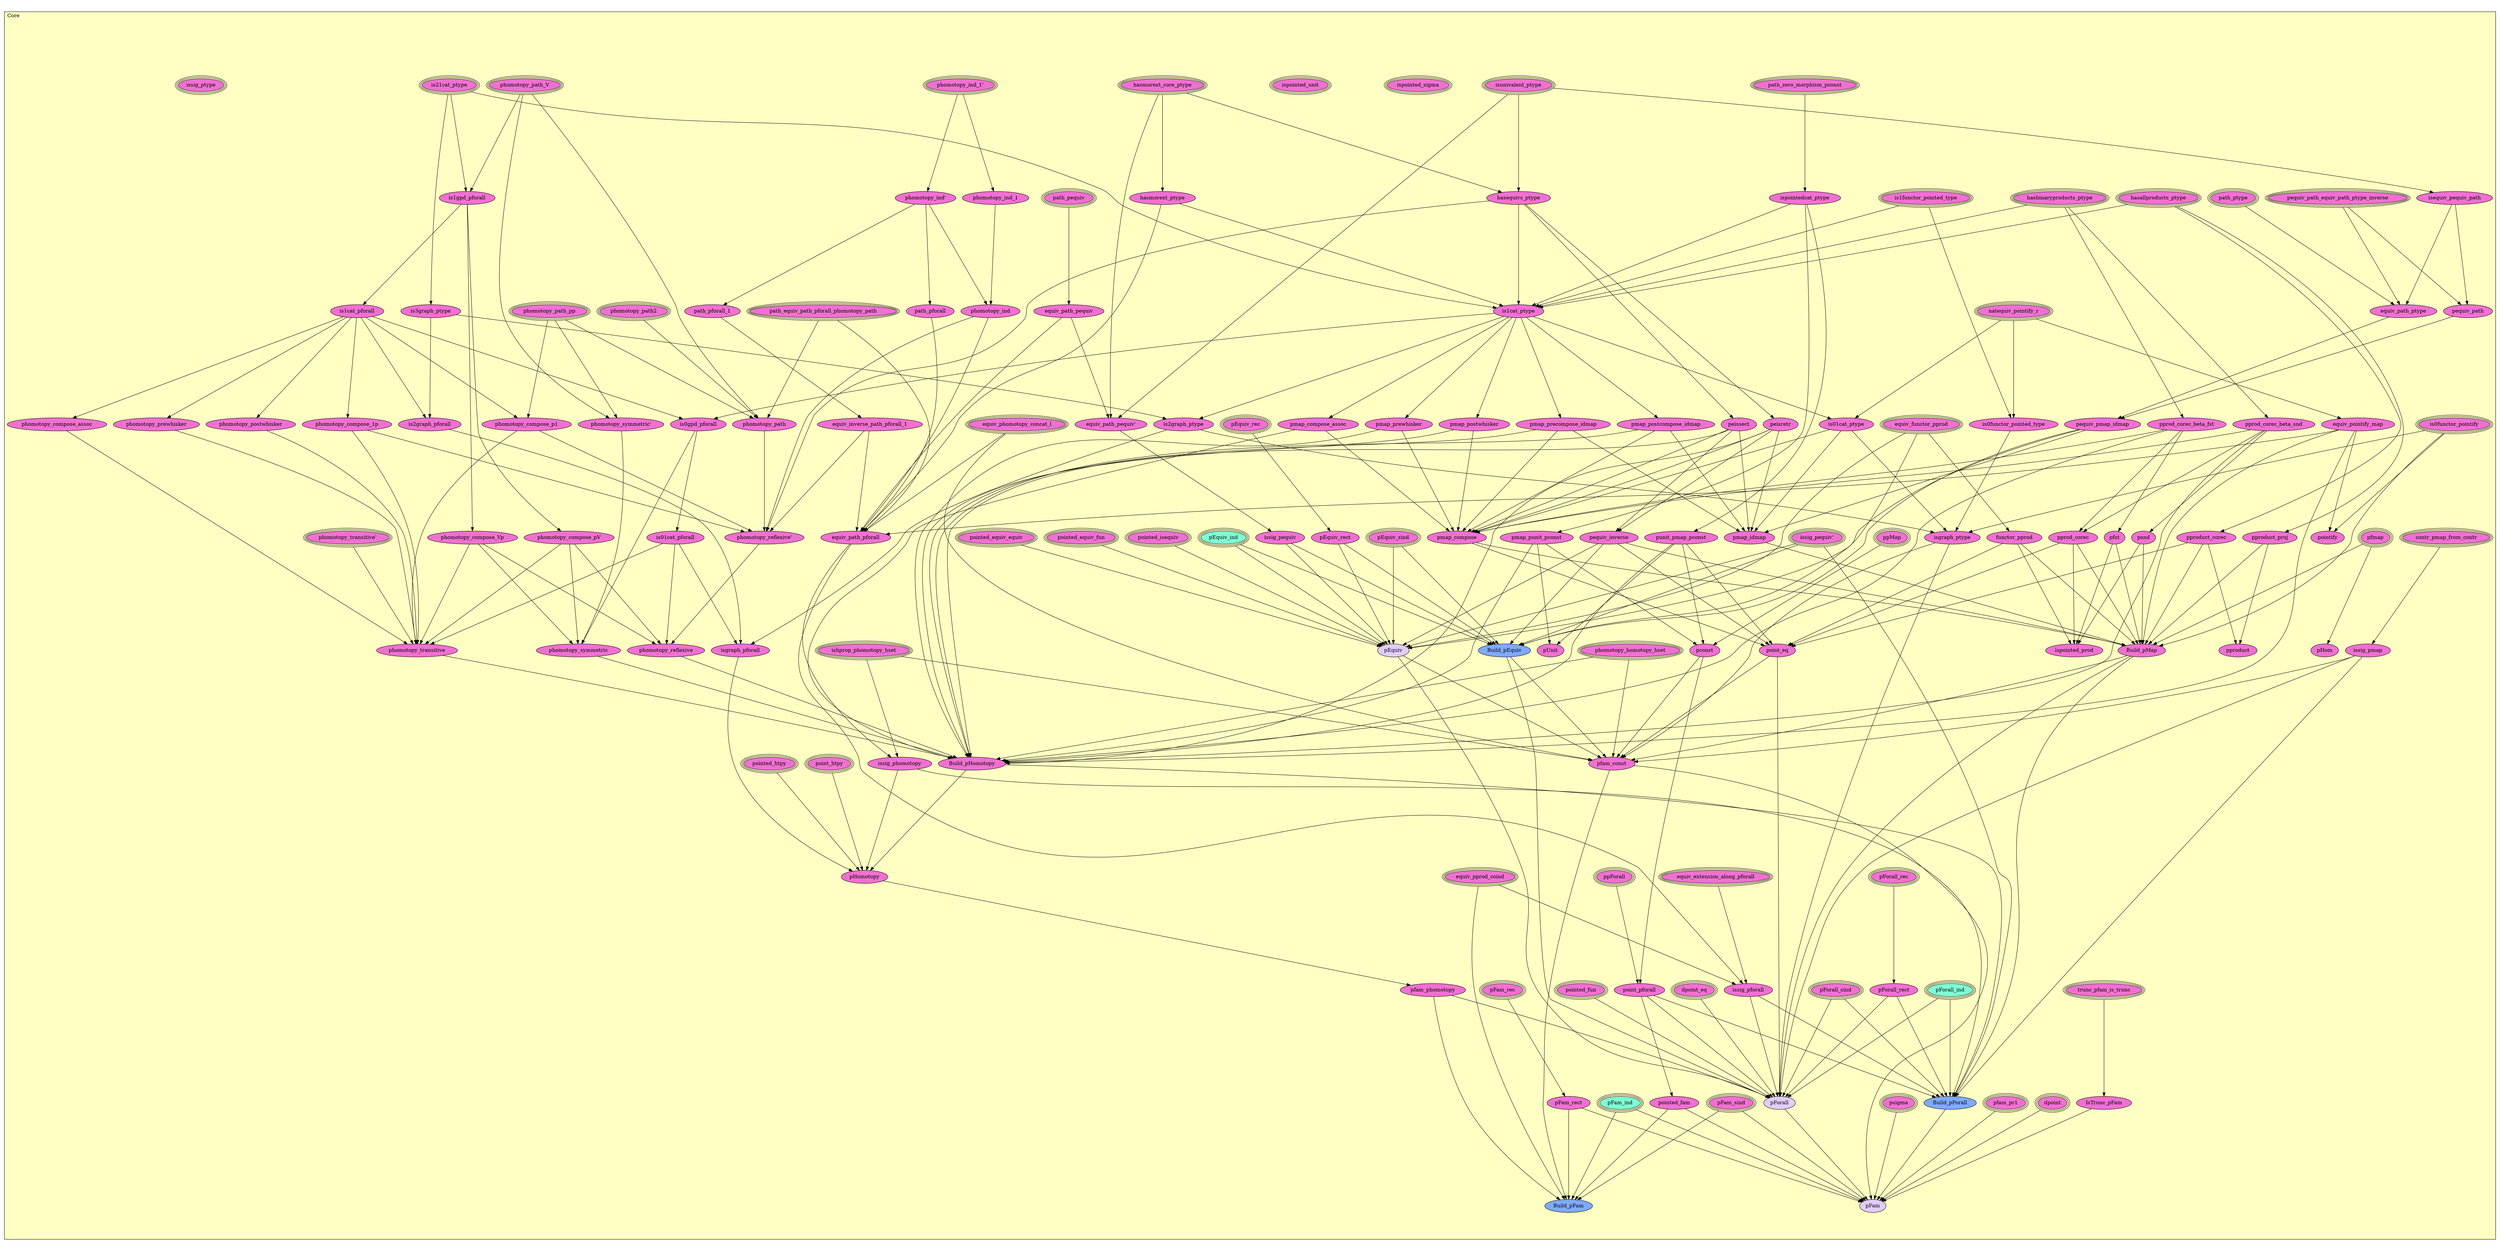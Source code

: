 digraph HoTT_Pointed_Core {
  graph [ratio=0.5]
  node [style=filled]
Core_trunc_pfam_is_trunc [label="trunc_pfam_is_trunc", URL=<Core.html#trunc_pfam_is_trunc>, peripheries=3, fillcolor="#F070D1"] ;
Core_pfmap [label="pfmap", URL=<Core.html#pfmap>, peripheries=3, fillcolor="#F070D1"] ;
Core_IsTrunc_pFam [label="IsTrunc_pFam", URL=<Core.html#IsTrunc_pFam>, fillcolor="#F070D1"] ;
Core_pfam_const [label="pfam_const", URL=<Core.html#pfam_const>, fillcolor="#F070D1"] ;
Core_pHom [label="pHom", URL=<Core.html#pHom>, fillcolor="#F070D1"] ;
Core_natequiv_pointify_r [label="natequiv_pointify_r", URL=<Core.html#natequiv_pointify_r>, peripheries=3, fillcolor="#F070D1"] ;
Core_dpoint [label="dpoint", URL=<Core.html#dpoint>, peripheries=3, fillcolor="#F070D1"] ;
Core_pfam_pr1 [label="pfam_pr1", URL=<Core.html#pfam_pr1>, peripheries=3, fillcolor="#F070D1"] ;
Core_equiv_pointify_map [label="equiv_pointify_map", URL=<Core.html#equiv_pointify_map>, fillcolor="#F070D1"] ;
Core_pFam_sind [label="pFam_sind", URL=<Core.html#pFam_sind>, peripheries=3, fillcolor="#F070D1"] ;
Core_is0functor_pointify [label="is0functor_pointify", URL=<Core.html#is0functor_pointify>, peripheries=3, fillcolor="#F070D1"] ;
Core_pointify [label="pointify", URL=<Core.html#pointify>, fillcolor="#F070D1"] ;
Core_pFam_rec [label="pFam_rec", URL=<Core.html#pFam_rec>, peripheries=3, fillcolor="#F070D1"] ;
Core_pFam_ind [label="pFam_ind", URL=<Core.html#pFam_ind>, peripheries=3, fillcolor="#7FFFD4"] ;
Core_isunivalent_ptype [label="isunivalent_ptype", URL=<Core.html#isunivalent_ptype>, peripheries=3, fillcolor="#F070D1"] ;
Core_pFam_rect [label="pFam_rect", URL=<Core.html#pFam_rect>, fillcolor="#F070D1"] ;
Core_hasmorext_core_ptype [label="hasmorext_core_ptype", URL=<Core.html#hasmorext_core_ptype>, peripheries=3, fillcolor="#F070D1"] ;
Core_Build_pFam [label="Build_pFam", URL=<Core.html#Build_pFam>, fillcolor="#7FAAFF"] ;
Core_hasequivs_ptype [label="hasequivs_ptype", URL=<Core.html#hasequivs_ptype>, fillcolor="#F070D1"] ;
Core_pFam [label="pFam", URL=<Core.html#pFam>, fillcolor="#E2CDFA"] ;
Core_hasmorext_ptype [label="hasmorext_ptype", URL=<Core.html#hasmorext_ptype>, fillcolor="#F070D1"] ;
Core_ispointed_prod [label="ispointed_prod", URL=<Core.html#ispointed_prod>, fillcolor="#F070D1"] ;
Core_equiv_phomotopy_concat_l [label="equiv_phomotopy_concat_l", URL=<Core.html#equiv_phomotopy_concat_l>, peripheries=3, fillcolor="#F070D1"] ;
Core_path_pequiv [label="path_pequiv", URL=<Core.html#path_pequiv>, peripheries=3, fillcolor="#F070D1"] ;
Core_ispointed_sigma [label="ispointed_sigma", URL=<Core.html#ispointed_sigma>, peripheries=3, fillcolor="#F070D1"] ;
Core_pUnit [label="pUnit", URL=<Core.html#pUnit>, fillcolor="#F070D1"] ;
Core_equiv_path_pequiv [label="equiv_path_pequiv", URL=<Core.html#equiv_path_pequiv>, fillcolor="#F070D1"] ;
Core_ispointed_unit [label="ispointed_unit", URL=<Core.html#ispointed_unit>, peripheries=3, fillcolor="#F070D1"] ;
Core_equiv_path_pequiv_ [label="equiv_path_pequiv'", URL=<Core.html#equiv_path_pequiv'>, fillcolor="#F070D1"] ;
Core_isequiv_pequiv_path [label="isequiv_pequiv_path", URL=<Core.html#isequiv_pequiv_path>, fillcolor="#F070D1"] ;
Core_pequiv_path_equiv_path_ptype_inverse [label="pequiv_path_equiv_path_ptype_inverse", URL=<Core.html#pequiv_path_equiv_path_ptype_inverse>, peripheries=3, fillcolor="#F070D1"] ;
Core_pequiv_path [label="pequiv_path", URL=<Core.html#pequiv_path>, fillcolor="#F070D1"] ;
Core_path_ptype [label="path_ptype", URL=<Core.html#path_ptype>, peripheries=3, fillcolor="#F070D1"] ;
Core_equiv_path_ptype [label="equiv_path_ptype", URL=<Core.html#equiv_path_ptype>, fillcolor="#F070D1"] ;
Core_peisretr [label="peisretr", URL=<Core.html#peisretr>, fillcolor="#F070D1"] ;
Core_peissect [label="peissect", URL=<Core.html#peissect>, fillcolor="#F070D1"] ;
Core_pequiv_inverse [label="pequiv_inverse", URL=<Core.html#pequiv_inverse>, fillcolor="#F070D1"] ;
Core_ishprop_phomotopy_hset [label="ishprop_phomotopy_hset", URL=<Core.html#ishprop_phomotopy_hset>, peripheries=3, fillcolor="#F070D1"] ;
Core_phomotopy_homotopy_hset [label="phomotopy_homotopy_hset", URL=<Core.html#phomotopy_homotopy_hset>, peripheries=3, fillcolor="#F070D1"] ;
Core_phomotopy_ind_1_ [label="phomotopy_ind_1'", URL=<Core.html#phomotopy_ind_1'>, peripheries=3, fillcolor="#F070D1"] ;
Core_phomotopy_ind_1 [label="phomotopy_ind_1", URL=<Core.html#phomotopy_ind_1>, fillcolor="#F070D1"] ;
Core_phomotopy_ind_ [label="phomotopy_ind'", URL=<Core.html#phomotopy_ind'>, fillcolor="#F070D1"] ;
Core_phomotopy_ind [label="phomotopy_ind", URL=<Core.html#phomotopy_ind>, fillcolor="#F070D1"] ;
Core_phomotopy_path_V [label="phomotopy_path_V", URL=<Core.html#phomotopy_path_V>, peripheries=3, fillcolor="#F070D1"] ;
Core_phomotopy_path2 [label="phomotopy_path2", URL=<Core.html#phomotopy_path2>, peripheries=3, fillcolor="#F070D1"] ;
Core_phomotopy_path_pp [label="phomotopy_path_pp", URL=<Core.html#phomotopy_path_pp>, peripheries=3, fillcolor="#F070D1"] ;
Core_path_equiv_path_pforall_phomotopy_path [label="path_equiv_path_pforall_phomotopy_path", URL=<Core.html#path_equiv_path_pforall_phomotopy_path>, peripheries=3, fillcolor="#F070D1"] ;
Core_phomotopy_path [label="phomotopy_path", URL=<Core.html#phomotopy_path>, fillcolor="#F070D1"] ;
Core_path_pforall_1 [label="path_pforall_1", URL=<Core.html#path_pforall_1>, fillcolor="#F070D1"] ;
Core_equiv_inverse_path_pforall_1 [label="equiv_inverse_path_pforall_1", URL=<Core.html#equiv_inverse_path_pforall_1>, fillcolor="#F070D1"] ;
Core_path_pforall [label="path_pforall", URL=<Core.html#path_pforall>, fillcolor="#F070D1"] ;
Core_equiv_path_pforall [label="equiv_path_pforall", URL=<Core.html#equiv_path_pforall>, fillcolor="#F070D1"] ;
Core_hasallproducts_ptype [label="hasallproducts_ptype", URL=<Core.html#hasallproducts_ptype>, peripheries=3, fillcolor="#F070D1"] ;
Core_hasbinaryproducts_ptype [label="hasbinaryproducts_ptype", URL=<Core.html#hasbinaryproducts_ptype>, peripheries=3, fillcolor="#F070D1"] ;
Core_is1functor_pointed_type [label="is1functor_pointed_type", URL=<Core.html#is1functor_pointed_type>, peripheries=3, fillcolor="#F070D1"] ;
Core_is0functor_pointed_type [label="is0functor_pointed_type", URL=<Core.html#is0functor_pointed_type>, fillcolor="#F070D1"] ;
Core_is21cat_ptype [label="is21cat_ptype", URL=<Core.html#is21cat_ptype>, peripheries=3, fillcolor="#F070D1"] ;
Core_is3graph_ptype [label="is3graph_ptype", URL=<Core.html#is3graph_ptype>, fillcolor="#F070D1"] ;
Core_is1gpd_pforall [label="is1gpd_pforall", URL=<Core.html#is1gpd_pforall>, fillcolor="#F070D1"] ;
Core_is1cat_pforall [label="is1cat_pforall", URL=<Core.html#is1cat_pforall>, fillcolor="#F070D1"] ;
Core_path_zero_morphism_pconst [label="path_zero_morphism_pconst", URL=<Core.html#path_zero_morphism_pconst>, peripheries=3, fillcolor="#F070D1"] ;
Core_ispointedcat_ptype [label="ispointedcat_ptype", URL=<Core.html#ispointedcat_ptype>, fillcolor="#F070D1"] ;
Core_is1cat_ptype [label="is1cat_ptype", URL=<Core.html#is1cat_ptype>, fillcolor="#F070D1"] ;
Core_is0gpd_pforall [label="is0gpd_pforall", URL=<Core.html#is0gpd_pforall>, fillcolor="#F070D1"] ;
Core_is2graph_pforall [label="is2graph_pforall", URL=<Core.html#is2graph_pforall>, fillcolor="#F070D1"] ;
Core_is2graph_ptype [label="is2graph_ptype", URL=<Core.html#is2graph_ptype>, fillcolor="#F070D1"] ;
Core_is01cat_pforall [label="is01cat_pforall", URL=<Core.html#is01cat_pforall>, fillcolor="#F070D1"] ;
Core_is01cat_ptype [label="is01cat_ptype", URL=<Core.html#is01cat_ptype>, fillcolor="#F070D1"] ;
Core_isgraph_pforall [label="isgraph_pforall", URL=<Core.html#isgraph_pforall>, fillcolor="#F070D1"] ;
Core_isgraph_ptype [label="isgraph_ptype", URL=<Core.html#isgraph_ptype>, fillcolor="#F070D1"] ;
Core_contr_pmap_from_contr [label="contr_pmap_from_contr", URL=<Core.html#contr_pmap_from_contr>, peripheries=3, fillcolor="#F070D1"] ;
Core_punit_pmap_pconst [label="punit_pmap_pconst", URL=<Core.html#punit_pmap_pconst>, fillcolor="#F070D1"] ;
Core_pmap_punit_pconst [label="pmap_punit_pconst", URL=<Core.html#pmap_punit_pconst>, fillcolor="#F070D1"] ;
Core_ppMap [label="ppMap", URL=<Core.html#ppMap>, peripheries=3, fillcolor="#F070D1"] ;
Core_pconst [label="pconst", URL=<Core.html#pconst>, fillcolor="#F070D1"] ;
Core_ppForall [label="ppForall", URL=<Core.html#ppForall>, peripheries=3, fillcolor="#F070D1"] ;
Core_point_pforall [label="point_pforall", URL=<Core.html#point_pforall>, fillcolor="#F070D1"] ;
Core_pointed_fam [label="pointed_fam", URL=<Core.html#pointed_fam>, fillcolor="#F070D1"] ;
Core_phomotopy_compose_Vp [label="phomotopy_compose_Vp", URL=<Core.html#phomotopy_compose_Vp>, fillcolor="#F070D1"] ;
Core_phomotopy_compose_pV [label="phomotopy_compose_pV", URL=<Core.html#phomotopy_compose_pV>, fillcolor="#F070D1"] ;
Core_phomotopy_compose_1p [label="phomotopy_compose_1p", URL=<Core.html#phomotopy_compose_1p>, fillcolor="#F070D1"] ;
Core_phomotopy_compose_p1 [label="phomotopy_compose_p1", URL=<Core.html#phomotopy_compose_p1>, fillcolor="#F070D1"] ;
Core_phomotopy_compose_assoc [label="phomotopy_compose_assoc", URL=<Core.html#phomotopy_compose_assoc>, fillcolor="#F070D1"] ;
Core_phomotopy_prewhisker [label="phomotopy_prewhisker", URL=<Core.html#phomotopy_prewhisker>, fillcolor="#F070D1"] ;
Core_phomotopy_postwhisker [label="phomotopy_postwhisker", URL=<Core.html#phomotopy_postwhisker>, fillcolor="#F070D1"] ;
Core_pmap_postcompose_idmap [label="pmap_postcompose_idmap", URL=<Core.html#pmap_postcompose_idmap>, fillcolor="#F070D1"] ;
Core_pmap_precompose_idmap [label="pmap_precompose_idmap", URL=<Core.html#pmap_precompose_idmap>, fillcolor="#F070D1"] ;
Core_pmap_compose_assoc [label="pmap_compose_assoc", URL=<Core.html#pmap_compose_assoc>, fillcolor="#F070D1"] ;
Core_pmap_prewhisker [label="pmap_prewhisker", URL=<Core.html#pmap_prewhisker>, fillcolor="#F070D1"] ;
Core_pmap_postwhisker [label="pmap_postwhisker", URL=<Core.html#pmap_postwhisker>, fillcolor="#F070D1"] ;
Core_phomotopy_transitive_ [label="phomotopy_transitive'", URL=<Core.html#phomotopy_transitive'>, peripheries=3, fillcolor="#F070D1"] ;
Core_phomotopy_transitive [label="phomotopy_transitive", URL=<Core.html#phomotopy_transitive>, fillcolor="#F070D1"] ;
Core_phomotopy_symmetric_ [label="phomotopy_symmetric'", URL=<Core.html#phomotopy_symmetric'>, fillcolor="#F070D1"] ;
Core_phomotopy_symmetric [label="phomotopy_symmetric", URL=<Core.html#phomotopy_symmetric>, fillcolor="#F070D1"] ;
Core_phomotopy_reflexive_ [label="phomotopy_reflexive'", URL=<Core.html#phomotopy_reflexive'>, fillcolor="#F070D1"] ;
Core_phomotopy_reflexive [label="phomotopy_reflexive", URL=<Core.html#phomotopy_reflexive>, fillcolor="#F070D1"] ;
Core_equiv_functor_pprod [label="equiv_functor_pprod", URL=<Core.html#equiv_functor_pprod>, peripheries=3, fillcolor="#F070D1"] ;
Core_functor_pprod [label="functor_pprod", URL=<Core.html#functor_pprod>, fillcolor="#F070D1"] ;
Core_equiv_pprod_coind [label="equiv_pprod_coind", URL=<Core.html#equiv_pprod_coind>, peripheries=3, fillcolor="#F070D1"] ;
Core_equiv_extension_along_pforall [label="equiv_extension_along_pforall", URL=<Core.html#equiv_extension_along_pforall>, peripheries=3, fillcolor="#F070D1"] ;
Core_issig_pequiv_ [label="issig_pequiv'", URL=<Core.html#issig_pequiv'>, peripheries=3, fillcolor="#F070D1"] ;
Core_issig_pequiv [label="issig_pequiv", URL=<Core.html#issig_pequiv>, fillcolor="#F070D1"] ;
Core_issig_phomotopy [label="issig_phomotopy", URL=<Core.html#issig_phomotopy>, fillcolor="#F070D1"] ;
Core_issig_pmap [label="issig_pmap", URL=<Core.html#issig_pmap>, fillcolor="#F070D1"] ;
Core_issig_pforall [label="issig_pforall", URL=<Core.html#issig_pforall>, fillcolor="#F070D1"] ;
Core_issig_ptype [label="issig_ptype", URL=<Core.html#issig_ptype>, peripheries=3, fillcolor="#F070D1"] ;
Core_pprod_corec_beta_snd [label="pprod_corec_beta_snd", URL=<Core.html#pprod_corec_beta_snd>, fillcolor="#F070D1"] ;
Core_pprod_corec_beta_fst [label="pprod_corec_beta_fst", URL=<Core.html#pprod_corec_beta_fst>, fillcolor="#F070D1"] ;
Core_pprod_corec [label="pprod_corec", URL=<Core.html#pprod_corec>, fillcolor="#F070D1"] ;
Core_psnd [label="psnd", URL=<Core.html#psnd>, fillcolor="#F070D1"] ;
Core_pfst [label="pfst", URL=<Core.html#pfst>, fillcolor="#F070D1"] ;
Core_pproduct_proj [label="pproduct_proj", URL=<Core.html#pproduct_proj>, fillcolor="#F070D1"] ;
Core_pproduct_corec [label="pproduct_corec", URL=<Core.html#pproduct_corec>, fillcolor="#F070D1"] ;
Core_pproduct [label="pproduct", URL=<Core.html#pproduct>, fillcolor="#F070D1"] ;
Core_psigma [label="psigma", URL=<Core.html#psigma>, peripheries=3, fillcolor="#F070D1"] ;
Core_pequiv_pmap_idmap [label="pequiv_pmap_idmap", URL=<Core.html#pequiv_pmap_idmap>, fillcolor="#F070D1"] ;
Core_pointed_equiv_equiv [label="pointed_equiv_equiv", URL=<Core.html#pointed_equiv_equiv>, peripheries=3, fillcolor="#F070D1"] ;
Core_pointed_isequiv [label="pointed_isequiv", URL=<Core.html#pointed_isequiv>, peripheries=3, fillcolor="#F070D1"] ;
Core_pointed_equiv_fun [label="pointed_equiv_fun", URL=<Core.html#pointed_equiv_fun>, peripheries=3, fillcolor="#F070D1"] ;
Core_pEquiv_sind [label="pEquiv_sind", URL=<Core.html#pEquiv_sind>, peripheries=3, fillcolor="#F070D1"] ;
Core_pEquiv_rec [label="pEquiv_rec", URL=<Core.html#pEquiv_rec>, peripheries=3, fillcolor="#F070D1"] ;
Core_pEquiv_ind [label="pEquiv_ind", URL=<Core.html#pEquiv_ind>, peripheries=3, fillcolor="#7FFFD4"] ;
Core_pEquiv_rect [label="pEquiv_rect", URL=<Core.html#pEquiv_rect>, fillcolor="#F070D1"] ;
Core_Build_pEquiv [label="Build_pEquiv", URL=<Core.html#Build_pEquiv>, fillcolor="#7FAAFF"] ;
Core_pEquiv [label="pEquiv", URL=<Core.html#pEquiv>, fillcolor="#E2CDFA"] ;
Core_point_htpy [label="point_htpy", URL=<Core.html#point_htpy>, peripheries=3, fillcolor="#F070D1"] ;
Core_pointed_htpy [label="pointed_htpy", URL=<Core.html#pointed_htpy>, peripheries=3, fillcolor="#F070D1"] ;
Core_Build_pHomotopy [label="Build_pHomotopy", URL=<Core.html#Build_pHomotopy>, fillcolor="#F070D1"] ;
Core_pHomotopy [label="pHomotopy", URL=<Core.html#pHomotopy>, fillcolor="#F070D1"] ;
Core_pfam_phomotopy [label="pfam_phomotopy", URL=<Core.html#pfam_phomotopy>, fillcolor="#F070D1"] ;
Core_pmap_compose [label="pmap_compose", URL=<Core.html#pmap_compose>, fillcolor="#F070D1"] ;
Core_pmap_idmap [label="pmap_idmap", URL=<Core.html#pmap_idmap>, fillcolor="#F070D1"] ;
Core_point_eq [label="point_eq", URL=<Core.html#point_eq>, fillcolor="#F070D1"] ;
Core_Build_pMap [label="Build_pMap", URL=<Core.html#Build_pMap>, fillcolor="#F070D1"] ;
Core_dpoint_eq [label="dpoint_eq", URL=<Core.html#dpoint_eq>, peripheries=3, fillcolor="#F070D1"] ;
Core_pointed_fun [label="pointed_fun", URL=<Core.html#pointed_fun>, peripheries=3, fillcolor="#F070D1"] ;
Core_pForall_sind [label="pForall_sind", URL=<Core.html#pForall_sind>, peripheries=3, fillcolor="#F070D1"] ;
Core_pForall_rec [label="pForall_rec", URL=<Core.html#pForall_rec>, peripheries=3, fillcolor="#F070D1"] ;
Core_pForall_ind [label="pForall_ind", URL=<Core.html#pForall_ind>, peripheries=3, fillcolor="#7FFFD4"] ;
Core_pForall_rect [label="pForall_rect", URL=<Core.html#pForall_rect>, fillcolor="#F070D1"] ;
Core_Build_pForall [label="Build_pForall", URL=<Core.html#Build_pForall>, fillcolor="#7FAAFF"] ;
Core_pForall [label="pForall", URL=<Core.html#pForall>, fillcolor="#E2CDFA"] ;
  Core_trunc_pfam_is_trunc -> Core_IsTrunc_pFam [] ;
  Core_pfmap -> Core_pHom [] ;
  Core_pfmap -> Core_Build_pMap [] ;
  Core_IsTrunc_pFam -> Core_pFam [] ;
  Core_pfam_const -> Core_Build_pFam [] ;
  Core_pfam_const -> Core_pFam [] ;
  Core_natequiv_pointify_r -> Core_equiv_pointify_map [] ;
  Core_natequiv_pointify_r -> Core_is0functor_pointed_type [] ;
  Core_natequiv_pointify_r -> Core_is01cat_ptype [] ;
  Core_dpoint -> Core_pFam [] ;
  Core_pfam_pr1 -> Core_pFam [] ;
  Core_equiv_pointify_map -> Core_pointify [] ;
  Core_equiv_pointify_map -> Core_equiv_path_pforall [] ;
  Core_equiv_pointify_map -> Core_Build_pHomotopy [] ;
  Core_equiv_pointify_map -> Core_Build_pMap [] ;
  Core_pFam_sind -> Core_Build_pFam [] ;
  Core_pFam_sind -> Core_pFam [] ;
  Core_is0functor_pointify -> Core_pointify [] ;
  Core_is0functor_pointify -> Core_isgraph_ptype [] ;
  Core_is0functor_pointify -> Core_Build_pMap [] ;
  Core_pFam_rec -> Core_pFam_rect [] ;
  Core_pFam_ind -> Core_Build_pFam [] ;
  Core_pFam_ind -> Core_pFam [] ;
  Core_isunivalent_ptype -> Core_hasequivs_ptype [] ;
  Core_isunivalent_ptype -> Core_equiv_path_pequiv_ [] ;
  Core_isunivalent_ptype -> Core_isequiv_pequiv_path [] ;
  Core_pFam_rect -> Core_Build_pFam [] ;
  Core_pFam_rect -> Core_pFam [] ;
  Core_hasmorext_core_ptype -> Core_hasequivs_ptype [] ;
  Core_hasmorext_core_ptype -> Core_hasmorext_ptype [] ;
  Core_hasmorext_core_ptype -> Core_equiv_path_pequiv_ [] ;
  Core_hasequivs_ptype -> Core_peisretr [] ;
  Core_hasequivs_ptype -> Core_peissect [] ;
  Core_hasequivs_ptype -> Core_is1cat_ptype [] ;
  Core_hasequivs_ptype -> Core_phomotopy_reflexive_ [] ;
  Core_hasmorext_ptype -> Core_equiv_path_pforall [] ;
  Core_hasmorext_ptype -> Core_is1cat_ptype [] ;
  Core_equiv_phomotopy_concat_l -> Core_equiv_path_pforall [] ;
  Core_equiv_phomotopy_concat_l -> Core_pfam_const [] ;
  Core_path_pequiv -> Core_equiv_path_pequiv [] ;
  Core_equiv_path_pequiv -> Core_equiv_path_pequiv_ [] ;
  Core_equiv_path_pequiv -> Core_equiv_path_pforall [] ;
  Core_equiv_path_pequiv_ -> Core_issig_pequiv [] ;
  Core_isequiv_pequiv_path -> Core_pequiv_path [] ;
  Core_isequiv_pequiv_path -> Core_equiv_path_ptype [] ;
  Core_pequiv_path_equiv_path_ptype_inverse -> Core_pequiv_path [] ;
  Core_pequiv_path_equiv_path_ptype_inverse -> Core_equiv_path_ptype [] ;
  Core_pequiv_path -> Core_pequiv_pmap_idmap [] ;
  Core_path_ptype -> Core_equiv_path_ptype [] ;
  Core_equiv_path_ptype -> Core_pequiv_pmap_idmap [] ;
  Core_peisretr -> Core_pequiv_inverse [] ;
  Core_peisretr -> Core_Build_pHomotopy [] ;
  Core_peisretr -> Core_pmap_compose [] ;
  Core_peisretr -> Core_pmap_idmap [] ;
  Core_peissect -> Core_pequiv_inverse [] ;
  Core_peissect -> Core_Build_pHomotopy [] ;
  Core_peissect -> Core_pmap_compose [] ;
  Core_peissect -> Core_pmap_idmap [] ;
  Core_pequiv_inverse -> Core_Build_pEquiv [] ;
  Core_pequiv_inverse -> Core_pEquiv [] ;
  Core_pequiv_inverse -> Core_point_eq [] ;
  Core_pequiv_inverse -> Core_Build_pMap [] ;
  Core_ishprop_phomotopy_hset -> Core_issig_phomotopy [] ;
  Core_ishprop_phomotopy_hset -> Core_pfam_const [] ;
  Core_phomotopy_homotopy_hset -> Core_Build_pHomotopy [] ;
  Core_phomotopy_homotopy_hset -> Core_pfam_const [] ;
  Core_phomotopy_ind_1_ -> Core_phomotopy_ind_1 [] ;
  Core_phomotopy_ind_1_ -> Core_phomotopy_ind_ [] ;
  Core_phomotopy_ind_1 -> Core_phomotopy_ind [] ;
  Core_phomotopy_ind_ -> Core_phomotopy_ind [] ;
  Core_phomotopy_ind_ -> Core_path_pforall_1 [] ;
  Core_phomotopy_ind_ -> Core_path_pforall [] ;
  Core_phomotopy_ind -> Core_equiv_path_pforall [] ;
  Core_phomotopy_ind -> Core_phomotopy_reflexive_ [] ;
  Core_phomotopy_path_V -> Core_phomotopy_path [] ;
  Core_phomotopy_path_V -> Core_is1gpd_pforall [] ;
  Core_phomotopy_path_V -> Core_phomotopy_symmetric_ [] ;
  Core_phomotopy_path2 -> Core_phomotopy_path [] ;
  Core_phomotopy_path_pp -> Core_phomotopy_path [] ;
  Core_phomotopy_path_pp -> Core_phomotopy_compose_p1 [] ;
  Core_phomotopy_path_pp -> Core_phomotopy_symmetric_ [] ;
  Core_path_equiv_path_pforall_phomotopy_path -> Core_phomotopy_path [] ;
  Core_path_equiv_path_pforall_phomotopy_path -> Core_equiv_path_pforall [] ;
  Core_phomotopy_path -> Core_phomotopy_reflexive_ [] ;
  Core_path_pforall_1 -> Core_equiv_inverse_path_pforall_1 [] ;
  Core_equiv_inverse_path_pforall_1 -> Core_equiv_path_pforall [] ;
  Core_equiv_inverse_path_pforall_1 -> Core_phomotopy_reflexive_ [] ;
  Core_path_pforall -> Core_equiv_path_pforall [] ;
  Core_equiv_path_pforall -> Core_issig_phomotopy [] ;
  Core_equiv_path_pforall -> Core_issig_pforall [] ;
  Core_hasallproducts_ptype -> Core_is1cat_ptype [] ;
  Core_hasallproducts_ptype -> Core_pproduct_proj [] ;
  Core_hasallproducts_ptype -> Core_pproduct_corec [] ;
  Core_hasbinaryproducts_ptype -> Core_is1cat_ptype [] ;
  Core_hasbinaryproducts_ptype -> Core_pprod_corec_beta_snd [] ;
  Core_hasbinaryproducts_ptype -> Core_pprod_corec_beta_fst [] ;
  Core_is1functor_pointed_type -> Core_is0functor_pointed_type [] ;
  Core_is1functor_pointed_type -> Core_is1cat_ptype [] ;
  Core_is0functor_pointed_type -> Core_isgraph_ptype [] ;
  Core_is21cat_ptype -> Core_is3graph_ptype [] ;
  Core_is21cat_ptype -> Core_is1gpd_pforall [] ;
  Core_is21cat_ptype -> Core_is1cat_ptype [] ;
  Core_is3graph_ptype -> Core_is2graph_pforall [] ;
  Core_is3graph_ptype -> Core_is2graph_ptype [] ;
  Core_is1gpd_pforall -> Core_is1cat_pforall [] ;
  Core_is1gpd_pforall -> Core_phomotopy_compose_Vp [] ;
  Core_is1gpd_pforall -> Core_phomotopy_compose_pV [] ;
  Core_is1cat_pforall -> Core_is0gpd_pforall [] ;
  Core_is1cat_pforall -> Core_is2graph_pforall [] ;
  Core_is1cat_pforall -> Core_phomotopy_compose_1p [] ;
  Core_is1cat_pforall -> Core_phomotopy_compose_p1 [] ;
  Core_is1cat_pforall -> Core_phomotopy_compose_assoc [] ;
  Core_is1cat_pforall -> Core_phomotopy_prewhisker [] ;
  Core_is1cat_pforall -> Core_phomotopy_postwhisker [] ;
  Core_path_zero_morphism_pconst -> Core_ispointedcat_ptype [] ;
  Core_ispointedcat_ptype -> Core_is1cat_ptype [] ;
  Core_ispointedcat_ptype -> Core_punit_pmap_pconst [] ;
  Core_ispointedcat_ptype -> Core_pmap_punit_pconst [] ;
  Core_is1cat_ptype -> Core_is0gpd_pforall [] ;
  Core_is1cat_ptype -> Core_is2graph_ptype [] ;
  Core_is1cat_ptype -> Core_is01cat_ptype [] ;
  Core_is1cat_ptype -> Core_pmap_postcompose_idmap [] ;
  Core_is1cat_ptype -> Core_pmap_precompose_idmap [] ;
  Core_is1cat_ptype -> Core_pmap_compose_assoc [] ;
  Core_is1cat_ptype -> Core_pmap_prewhisker [] ;
  Core_is1cat_ptype -> Core_pmap_postwhisker [] ;
  Core_is0gpd_pforall -> Core_is01cat_pforall [] ;
  Core_is0gpd_pforall -> Core_phomotopy_symmetric [] ;
  Core_is2graph_pforall -> Core_isgraph_pforall [] ;
  Core_is2graph_ptype -> Core_isgraph_pforall [] ;
  Core_is2graph_ptype -> Core_isgraph_ptype [] ;
  Core_is01cat_pforall -> Core_isgraph_pforall [] ;
  Core_is01cat_pforall -> Core_phomotopy_transitive [] ;
  Core_is01cat_pforall -> Core_phomotopy_reflexive [] ;
  Core_is01cat_ptype -> Core_isgraph_ptype [] ;
  Core_is01cat_ptype -> Core_pmap_compose [] ;
  Core_is01cat_ptype -> Core_pmap_idmap [] ;
  Core_isgraph_pforall -> Core_pHomotopy [] ;
  Core_isgraph_ptype -> Core_pForall [] ;
  Core_isgraph_ptype -> Core_pfam_const [] ;
  Core_contr_pmap_from_contr -> Core_issig_pmap [] ;
  Core_punit_pmap_pconst -> Core_pconst [] ;
  Core_punit_pmap_pconst -> Core_Build_pHomotopy [] ;
  Core_punit_pmap_pconst -> Core_point_eq [] ;
  Core_punit_pmap_pconst -> Core_pUnit [] ;
  Core_pmap_punit_pconst -> Core_pconst [] ;
  Core_pmap_punit_pconst -> Core_Build_pHomotopy [] ;
  Core_pmap_punit_pconst -> Core_pUnit [] ;
  Core_ppMap -> Core_pconst [] ;
  Core_pconst -> Core_point_pforall [] ;
  Core_pconst -> Core_pfam_const [] ;
  Core_ppForall -> Core_point_pforall [] ;
  Core_point_pforall -> Core_pointed_fam [] ;
  Core_point_pforall -> Core_Build_pForall [] ;
  Core_point_pforall -> Core_pForall [] ;
  Core_pointed_fam -> Core_Build_pFam [] ;
  Core_pointed_fam -> Core_pFam [] ;
  Core_phomotopy_compose_Vp -> Core_phomotopy_transitive [] ;
  Core_phomotopy_compose_Vp -> Core_phomotopy_symmetric [] ;
  Core_phomotopy_compose_Vp -> Core_phomotopy_reflexive [] ;
  Core_phomotopy_compose_pV -> Core_phomotopy_transitive [] ;
  Core_phomotopy_compose_pV -> Core_phomotopy_symmetric [] ;
  Core_phomotopy_compose_pV -> Core_phomotopy_reflexive [] ;
  Core_phomotopy_compose_1p -> Core_phomotopy_transitive [] ;
  Core_phomotopy_compose_1p -> Core_phomotopy_reflexive_ [] ;
  Core_phomotopy_compose_p1 -> Core_phomotopy_transitive [] ;
  Core_phomotopy_compose_p1 -> Core_phomotopy_reflexive_ [] ;
  Core_phomotopy_compose_assoc -> Core_phomotopy_transitive [] ;
  Core_phomotopy_prewhisker -> Core_phomotopy_transitive [] ;
  Core_phomotopy_postwhisker -> Core_phomotopy_transitive [] ;
  Core_pmap_postcompose_idmap -> Core_Build_pHomotopy [] ;
  Core_pmap_postcompose_idmap -> Core_pmap_compose [] ;
  Core_pmap_postcompose_idmap -> Core_pmap_idmap [] ;
  Core_pmap_precompose_idmap -> Core_Build_pHomotopy [] ;
  Core_pmap_precompose_idmap -> Core_pmap_compose [] ;
  Core_pmap_precompose_idmap -> Core_pmap_idmap [] ;
  Core_pmap_compose_assoc -> Core_Build_pHomotopy [] ;
  Core_pmap_compose_assoc -> Core_pmap_compose [] ;
  Core_pmap_prewhisker -> Core_Build_pHomotopy [] ;
  Core_pmap_prewhisker -> Core_pmap_compose [] ;
  Core_pmap_postwhisker -> Core_Build_pHomotopy [] ;
  Core_pmap_postwhisker -> Core_pmap_compose [] ;
  Core_phomotopy_transitive_ -> Core_phomotopy_transitive [] ;
  Core_phomotopy_transitive -> Core_Build_pHomotopy [] ;
  Core_phomotopy_symmetric_ -> Core_phomotopy_symmetric [] ;
  Core_phomotopy_symmetric -> Core_Build_pHomotopy [] ;
  Core_phomotopy_reflexive_ -> Core_phomotopy_reflexive [] ;
  Core_phomotopy_reflexive -> Core_Build_pHomotopy [] ;
  Core_equiv_functor_pprod -> Core_functor_pprod [] ;
  Core_equiv_functor_pprod -> Core_Build_pEquiv [] ;
  Core_equiv_functor_pprod -> Core_pEquiv [] ;
  Core_functor_pprod -> Core_point_eq [] ;
  Core_functor_pprod -> Core_Build_pMap [] ;
  Core_functor_pprod -> Core_ispointed_prod [] ;
  Core_equiv_pprod_coind -> Core_issig_pforall [] ;
  Core_equiv_pprod_coind -> Core_Build_pFam [] ;
  Core_equiv_extension_along_pforall -> Core_issig_pforall [] ;
  Core_issig_pequiv_ -> Core_Build_pEquiv [] ;
  Core_issig_pequiv_ -> Core_pEquiv [] ;
  Core_issig_pequiv_ -> Core_Build_pForall [] ;
  Core_issig_pequiv -> Core_Build_pEquiv [] ;
  Core_issig_pequiv -> Core_pEquiv [] ;
  Core_issig_phomotopy -> Core_pHomotopy [] ;
  Core_issig_phomotopy -> Core_Build_pForall [] ;
  Core_issig_pmap -> Core_Build_pForall [] ;
  Core_issig_pmap -> Core_pForall [] ;
  Core_issig_pmap -> Core_pfam_const [] ;
  Core_issig_pforall -> Core_Build_pForall [] ;
  Core_issig_pforall -> Core_pForall [] ;
  Core_pprod_corec_beta_snd -> Core_pprod_corec [] ;
  Core_pprod_corec_beta_snd -> Core_psnd [] ;
  Core_pprod_corec_beta_snd -> Core_Build_pHomotopy [] ;
  Core_pprod_corec_beta_snd -> Core_pmap_compose [] ;
  Core_pprod_corec_beta_fst -> Core_pprod_corec [] ;
  Core_pprod_corec_beta_fst -> Core_pfst [] ;
  Core_pprod_corec_beta_fst -> Core_Build_pHomotopy [] ;
  Core_pprod_corec_beta_fst -> Core_pmap_compose [] ;
  Core_pprod_corec -> Core_point_eq [] ;
  Core_pprod_corec -> Core_Build_pMap [] ;
  Core_pprod_corec -> Core_ispointed_prod [] ;
  Core_psnd -> Core_Build_pMap [] ;
  Core_psnd -> Core_ispointed_prod [] ;
  Core_pfst -> Core_Build_pMap [] ;
  Core_pfst -> Core_ispointed_prod [] ;
  Core_pproduct_proj -> Core_pproduct [] ;
  Core_pproduct_proj -> Core_Build_pMap [] ;
  Core_pproduct_corec -> Core_pproduct [] ;
  Core_pproduct_corec -> Core_point_eq [] ;
  Core_pproduct_corec -> Core_Build_pMap [] ;
  Core_psigma -> Core_pFam [] ;
  Core_pequiv_pmap_idmap -> Core_Build_pEquiv [] ;
  Core_pequiv_pmap_idmap -> Core_pEquiv [] ;
  Core_pequiv_pmap_idmap -> Core_pmap_idmap [] ;
  Core_pointed_equiv_equiv -> Core_pEquiv [] ;
  Core_pointed_isequiv -> Core_pEquiv [] ;
  Core_pointed_equiv_fun -> Core_pEquiv [] ;
  Core_pEquiv_sind -> Core_Build_pEquiv [] ;
  Core_pEquiv_sind -> Core_pEquiv [] ;
  Core_pEquiv_rec -> Core_pEquiv_rect [] ;
  Core_pEquiv_ind -> Core_Build_pEquiv [] ;
  Core_pEquiv_ind -> Core_pEquiv [] ;
  Core_pEquiv_rect -> Core_Build_pEquiv [] ;
  Core_pEquiv_rect -> Core_pEquiv [] ;
  Core_Build_pEquiv -> Core_pForall [] ;
  Core_Build_pEquiv -> Core_pfam_const [] ;
  Core_pEquiv -> Core_pForall [] ;
  Core_pEquiv -> Core_pfam_const [] ;
  Core_point_htpy -> Core_pHomotopy [] ;
  Core_pointed_htpy -> Core_pHomotopy [] ;
  Core_Build_pHomotopy -> Core_pHomotopy [] ;
  Core_Build_pHomotopy -> Core_Build_pForall [] ;
  Core_pHomotopy -> Core_pfam_phomotopy [] ;
  Core_pfam_phomotopy -> Core_pForall [] ;
  Core_pfam_phomotopy -> Core_Build_pFam [] ;
  Core_pmap_compose -> Core_point_eq [] ;
  Core_pmap_compose -> Core_Build_pMap [] ;
  Core_pmap_idmap -> Core_Build_pMap [] ;
  Core_point_eq -> Core_pForall [] ;
  Core_point_eq -> Core_pfam_const [] ;
  Core_Build_pMap -> Core_Build_pForall [] ;
  Core_Build_pMap -> Core_pForall [] ;
  Core_Build_pMap -> Core_pfam_const [] ;
  Core_dpoint_eq -> Core_pForall [] ;
  Core_pointed_fun -> Core_pForall [] ;
  Core_pForall_sind -> Core_Build_pForall [] ;
  Core_pForall_sind -> Core_pForall [] ;
  Core_pForall_rec -> Core_pForall_rect [] ;
  Core_pForall_ind -> Core_Build_pForall [] ;
  Core_pForall_ind -> Core_pForall [] ;
  Core_pForall_rect -> Core_Build_pForall [] ;
  Core_pForall_rect -> Core_pForall [] ;
  Core_Build_pForall -> Core_pFam [] ;
  Core_pForall -> Core_pFam [] ;
subgraph cluster_Core { label="Core"; fillcolor="#FFFFC3"; labeljust=l; style=filled 
Core_pForall; Core_Build_pForall; Core_pForall_rect; Core_pForall_ind; Core_pForall_rec; Core_pForall_sind; Core_pointed_fun; Core_dpoint_eq; Core_Build_pMap; Core_point_eq; Core_pmap_idmap; Core_pmap_compose; Core_pfam_phomotopy; Core_pHomotopy; Core_Build_pHomotopy; Core_pointed_htpy; Core_point_htpy; Core_pEquiv; Core_Build_pEquiv; Core_pEquiv_rect; Core_pEquiv_ind; Core_pEquiv_rec; Core_pEquiv_sind; Core_pointed_equiv_fun; Core_pointed_isequiv; Core_pointed_equiv_equiv; Core_pequiv_pmap_idmap; Core_psigma; Core_pproduct; Core_pproduct_corec; Core_pproduct_proj; Core_pfst; Core_psnd; Core_pprod_corec; Core_pprod_corec_beta_fst; Core_pprod_corec_beta_snd; Core_issig_ptype; Core_issig_pforall; Core_issig_pmap; Core_issig_phomotopy; Core_issig_pequiv; Core_issig_pequiv_; Core_equiv_extension_along_pforall; Core_equiv_pprod_coind; Core_functor_pprod; Core_equiv_functor_pprod; Core_phomotopy_reflexive; Core_phomotopy_reflexive_; Core_phomotopy_symmetric; Core_phomotopy_symmetric_; Core_phomotopy_transitive; Core_phomotopy_transitive_; Core_pmap_postwhisker; Core_pmap_prewhisker; Core_pmap_compose_assoc; Core_pmap_precompose_idmap; Core_pmap_postcompose_idmap; Core_phomotopy_postwhisker; Core_phomotopy_prewhisker; Core_phomotopy_compose_assoc; Core_phomotopy_compose_p1; Core_phomotopy_compose_1p; Core_phomotopy_compose_pV; Core_phomotopy_compose_Vp; Core_pointed_fam; Core_point_pforall; Core_ppForall; Core_pconst; Core_ppMap; Core_pmap_punit_pconst; Core_punit_pmap_pconst; Core_contr_pmap_from_contr; Core_isgraph_ptype; Core_isgraph_pforall; Core_is01cat_ptype; Core_is01cat_pforall; Core_is2graph_ptype; Core_is2graph_pforall; Core_is0gpd_pforall; Core_is1cat_ptype; Core_ispointedcat_ptype; Core_path_zero_morphism_pconst; Core_is1cat_pforall; Core_is1gpd_pforall; Core_is3graph_ptype; Core_is21cat_ptype; Core_is0functor_pointed_type; Core_is1functor_pointed_type; Core_hasbinaryproducts_ptype; Core_hasallproducts_ptype; Core_equiv_path_pforall; Core_path_pforall; Core_equiv_inverse_path_pforall_1; Core_path_pforall_1; Core_phomotopy_path; Core_path_equiv_path_pforall_phomotopy_path; Core_phomotopy_path_pp; Core_phomotopy_path2; Core_phomotopy_path_V; Core_phomotopy_ind; Core_phomotopy_ind_; Core_phomotopy_ind_1; Core_phomotopy_ind_1_; Core_phomotopy_homotopy_hset; Core_ishprop_phomotopy_hset; Core_pequiv_inverse; Core_peissect; Core_peisretr; Core_equiv_path_ptype; Core_path_ptype; Core_pequiv_path; Core_pequiv_path_equiv_path_ptype_inverse; Core_isequiv_pequiv_path; Core_equiv_path_pequiv_; Core_ispointed_unit; Core_equiv_path_pequiv; Core_pUnit; Core_ispointed_sigma; Core_path_pequiv; Core_equiv_phomotopy_concat_l; Core_ispointed_prod; Core_hasmorext_ptype; Core_pFam; Core_hasequivs_ptype; Core_Build_pFam; Core_hasmorext_core_ptype; Core_pFam_rect; Core_isunivalent_ptype; Core_pFam_ind; Core_pFam_rec; Core_pointify; Core_is0functor_pointify; Core_pFam_sind; Core_equiv_pointify_map; Core_pfam_pr1; Core_dpoint; Core_natequiv_pointify_r; Core_pHom; Core_pfam_const; Core_IsTrunc_pFam; Core_pfmap; Core_trunc_pfam_is_trunc; };
} /* END */
